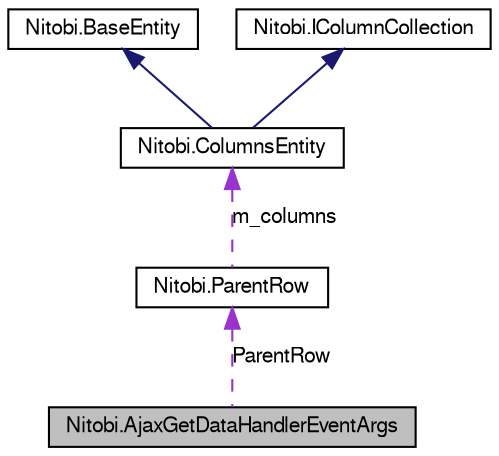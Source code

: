 digraph G
{
  bgcolor="transparent";
  edge [fontname="FreeSans",fontsize=10,labelfontname="FreeSans",labelfontsize=10];
  node [fontname="FreeSans",fontsize=10,shape=record];
  Node1 [label="Nitobi.AjaxGetDataHandlerEventArgs",height=0.2,width=0.4,color="black", fillcolor="grey75", style="filled" fontcolor="black"];
  Node2 -> Node1 [dir=back,color="darkorchid3",fontsize=10,style="dashed",label="ParentRow",fontname="FreeSans"];
  Node2 [label="Nitobi.ParentRow",height=0.2,width=0.4,color="black",URL="$class_nitobi_1_1_parent_row.html"];
  Node3 -> Node2 [dir=back,color="darkorchid3",fontsize=10,style="dashed",label="m_columns",fontname="FreeSans"];
  Node3 [label="Nitobi.ColumnsEntity",height=0.2,width=0.4,color="black",URL="$class_nitobi_1_1_columns_entity.html"];
  Node4 -> Node3 [dir=back,color="midnightblue",fontsize=10,style="solid",fontname="FreeSans"];
  Node4 [label="Nitobi.BaseEntity",height=0.2,width=0.4,color="black",URL="$class_nitobi_1_1_base_entity.html"];
  Node5 -> Node3 [dir=back,color="midnightblue",fontsize=10,style="solid",fontname="FreeSans"];
  Node5 [label="Nitobi.IColumnCollection",height=0.2,width=0.4,color="black",URL="$interface_nitobi_1_1_i_column_collection.html"];
}
